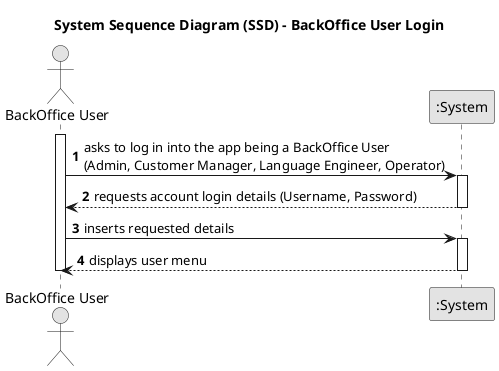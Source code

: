 @startuml
skinparam monochrome true
skinparam packageStyle rectangle
skinparam shadowing false

title System Sequence Diagram (SSD) - BackOffice User Login

autonumber

actor "BackOffice User" as BACKOFFICE
participant ":System" as System

activate BACKOFFICE

    BACKOFFICE -> System : asks to log in into the app being a BackOffice User\n(Admin, Customer Manager, Language Engineer, Operator)
    activate System

        System --> BACKOFFICE : requests account login details (Username, Password)
    deactivate System

    BACKOFFICE -> System : inserts requested details
    activate System

        System --> BACKOFFICE : displays user menu
    deactivate System

deactivate BACKOFFICE

@enduml